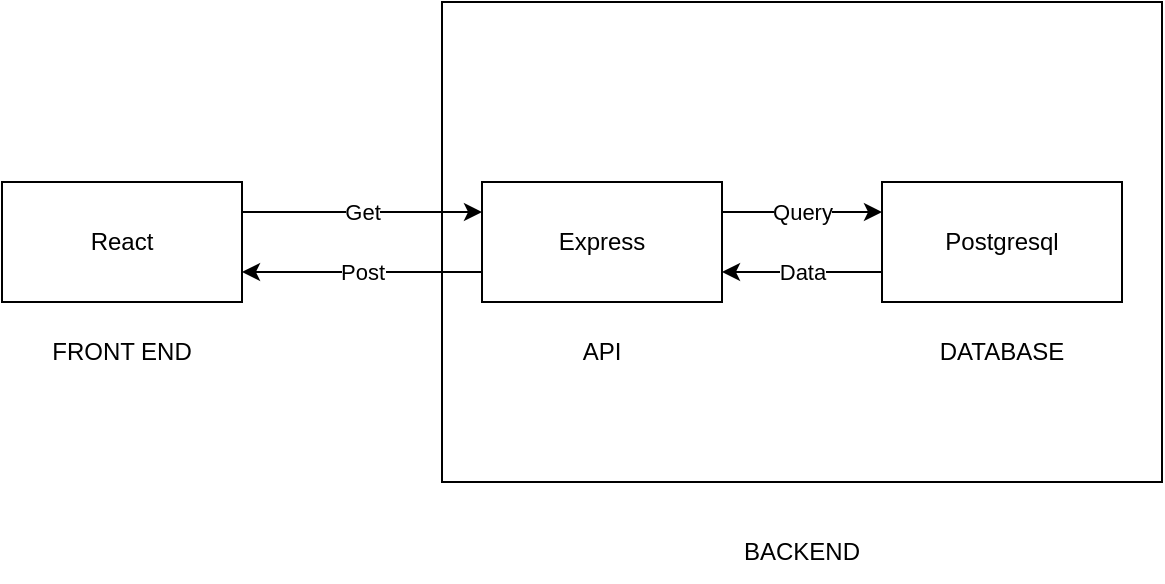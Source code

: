 <mxfile>
    <diagram id="y9ZN11AxtK9uFdr5kz5d" name="Page-1">
        <mxGraphModel dx="804" dy="569" grid="1" gridSize="10" guides="1" tooltips="1" connect="1" arrows="1" fold="1" page="1" pageScale="1" pageWidth="850" pageHeight="1100" math="0" shadow="0">
            <root>
                <mxCell id="0"/>
                <mxCell id="1" parent="0"/>
                <mxCell id="8" value="" style="whiteSpace=wrap;html=1;fillColor=none;" vertex="1" parent="1">
                    <mxGeometry x="360" y="120" width="360" height="240" as="geometry"/>
                </mxCell>
                <mxCell id="11" value="Get" style="edgeStyle=none;html=1;exitX=1;exitY=0.25;exitDx=0;exitDy=0;entryX=0;entryY=0.25;entryDx=0;entryDy=0;" edge="1" parent="1" source="2" target="4">
                    <mxGeometry relative="1" as="geometry"/>
                </mxCell>
                <mxCell id="2" value="React" style="whiteSpace=wrap;html=1;" vertex="1" parent="1">
                    <mxGeometry x="140" y="210" width="120" height="60" as="geometry"/>
                </mxCell>
                <mxCell id="3" value="FRONT END" style="text;strokeColor=none;align=center;fillColor=none;html=1;verticalAlign=middle;whiteSpace=wrap;rounded=0;" vertex="1" parent="1">
                    <mxGeometry x="155" y="280" width="90" height="30" as="geometry"/>
                </mxCell>
                <mxCell id="12" value="Post" style="edgeStyle=none;html=1;exitX=0;exitY=0.75;exitDx=0;exitDy=0;entryX=1;entryY=0.75;entryDx=0;entryDy=0;" edge="1" parent="1" source="4" target="2">
                    <mxGeometry relative="1" as="geometry"/>
                </mxCell>
                <mxCell id="13" value="Query" style="edgeStyle=none;html=1;exitX=1;exitY=0.25;exitDx=0;exitDy=0;entryX=0;entryY=0.25;entryDx=0;entryDy=0;" edge="1" parent="1" source="4" target="6">
                    <mxGeometry relative="1" as="geometry"/>
                </mxCell>
                <mxCell id="4" value="Express" style="whiteSpace=wrap;html=1;" vertex="1" parent="1">
                    <mxGeometry x="380" y="210" width="120" height="60" as="geometry"/>
                </mxCell>
                <mxCell id="5" value="API" style="text;strokeColor=none;align=center;fillColor=none;html=1;verticalAlign=middle;whiteSpace=wrap;rounded=0;" vertex="1" parent="1">
                    <mxGeometry x="395" y="280" width="90" height="30" as="geometry"/>
                </mxCell>
                <mxCell id="14" value="Data" style="edgeStyle=none;html=1;exitX=0;exitY=0.75;exitDx=0;exitDy=0;entryX=1;entryY=0.75;entryDx=0;entryDy=0;" edge="1" parent="1" source="6" target="4">
                    <mxGeometry relative="1" as="geometry"/>
                </mxCell>
                <mxCell id="6" value="Postgresql" style="whiteSpace=wrap;html=1;" vertex="1" parent="1">
                    <mxGeometry x="580" y="210" width="120" height="60" as="geometry"/>
                </mxCell>
                <mxCell id="7" value="DATABASE" style="text;strokeColor=none;align=center;fillColor=none;html=1;verticalAlign=middle;whiteSpace=wrap;rounded=0;" vertex="1" parent="1">
                    <mxGeometry x="595" y="280" width="90" height="30" as="geometry"/>
                </mxCell>
                <mxCell id="9" value="BACKEND" style="text;strokeColor=none;align=center;fillColor=none;html=1;verticalAlign=middle;whiteSpace=wrap;rounded=0;" vertex="1" parent="1">
                    <mxGeometry x="495" y="380" width="90" height="30" as="geometry"/>
                </mxCell>
            </root>
        </mxGraphModel>
    </diagram>
</mxfile>